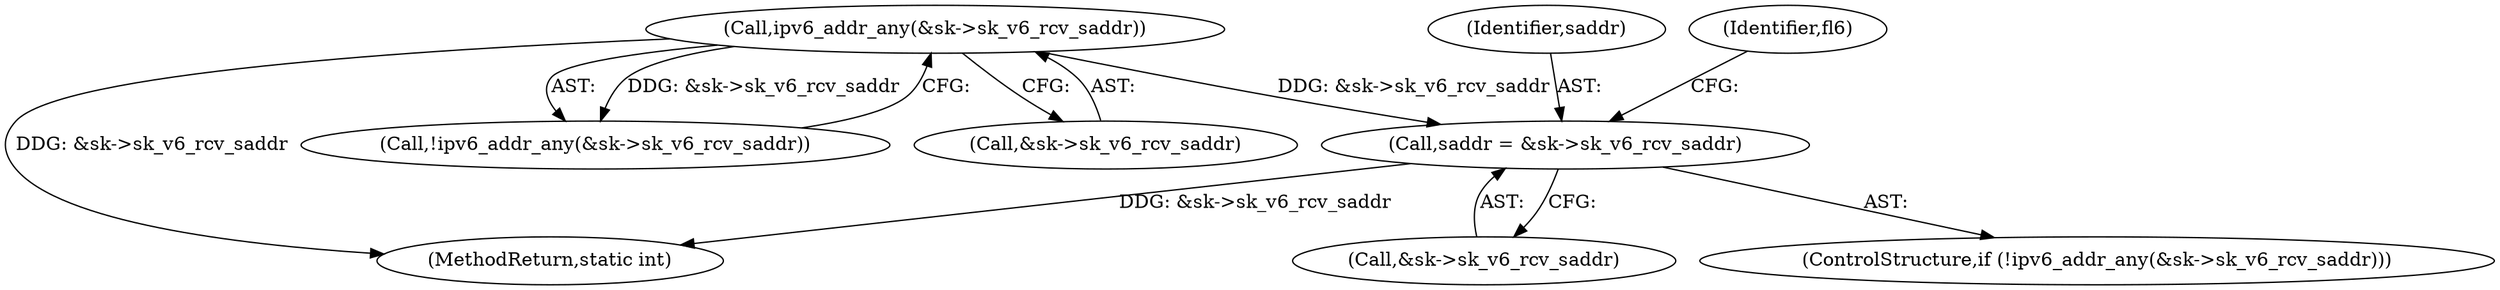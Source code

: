 digraph "0_linux_45f6fad84cc305103b28d73482b344d7f5b76f39@pointer" {
"1000407" [label="(Call,saddr = &sk->sk_v6_rcv_saddr)"];
"1000402" [label="(Call,ipv6_addr_any(&sk->sk_v6_rcv_saddr))"];
"1000402" [label="(Call,ipv6_addr_any(&sk->sk_v6_rcv_saddr))"];
"1000403" [label="(Call,&sk->sk_v6_rcv_saddr)"];
"1000407" [label="(Call,saddr = &sk->sk_v6_rcv_saddr)"];
"1000408" [label="(Identifier,saddr)"];
"1000415" [label="(Identifier,fl6)"];
"1000409" [label="(Call,&sk->sk_v6_rcv_saddr)"];
"1000613" [label="(MethodReturn,static int)"];
"1000401" [label="(Call,!ipv6_addr_any(&sk->sk_v6_rcv_saddr))"];
"1000400" [label="(ControlStructure,if (!ipv6_addr_any(&sk->sk_v6_rcv_saddr)))"];
"1000407" -> "1000400"  [label="AST: "];
"1000407" -> "1000409"  [label="CFG: "];
"1000408" -> "1000407"  [label="AST: "];
"1000409" -> "1000407"  [label="AST: "];
"1000415" -> "1000407"  [label="CFG: "];
"1000407" -> "1000613"  [label="DDG: &sk->sk_v6_rcv_saddr"];
"1000402" -> "1000407"  [label="DDG: &sk->sk_v6_rcv_saddr"];
"1000402" -> "1000401"  [label="AST: "];
"1000402" -> "1000403"  [label="CFG: "];
"1000403" -> "1000402"  [label="AST: "];
"1000401" -> "1000402"  [label="CFG: "];
"1000402" -> "1000613"  [label="DDG: &sk->sk_v6_rcv_saddr"];
"1000402" -> "1000401"  [label="DDG: &sk->sk_v6_rcv_saddr"];
}
